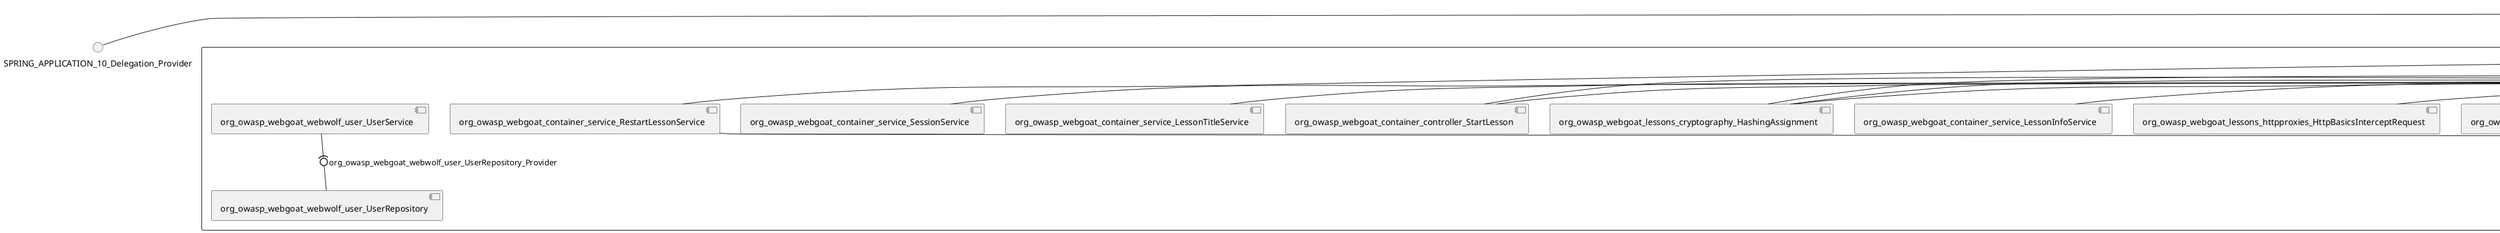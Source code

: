 @startuml
skinparam fixCircleLabelOverlapping true
skinparam componentStyle uml2
() SPRING_APPLICATION_10_Delegation_Provider
() SPRING_APPLICATION_11_Delegation_Provider
() SPRING_APPLICATION_12_Delegation_Provider
() SPRING_APPLICATION_13_Delegation_Provider
() SPRING_APPLICATION_14_Delegation_Provider
() SPRING_APPLICATION_15_Delegation_Provider
() SPRING_APPLICATION_16_Delegation_Provider
() SPRING_APPLICATION_2_Delegation_Provider
() SPRING_APPLICATION_3_Delegation_Provider
() SPRING_APPLICATION_4_Delegation_Provider
() SPRING_APPLICATION_5_Delegation_Provider
() SPRING_APPLICATION_6_Delegation_Provider
() SPRING_APPLICATION_7_Delegation_Provider
() SPRING_APPLICATION_8_Delegation_Provider
() SPRING_APPLICATION_9_Delegation_Provider
() SPRING_APPLICATION_BypassRestrictions_FieldRestrictions_POST_Delegation_Provider
() SPRING_APPLICATION_BypassRestrictions_frontendValidation_POST_Delegation_Provider
() SPRING_APPLICATION_ChromeDevTools_dummy_POST_Delegation_Provider
() SPRING_APPLICATION_ChromeDevTools_network_POST_Delegation_Provider
() SPRING_APPLICATION_CrossSiteScriptingStored_stored_xss_POST_Delegation_Provider
() SPRING_APPLICATION_CrossSiteScriptingStored_stored_xss_follow_up_POST_Delegation_Provider
() SPRING_APPLICATION_CrossSiteScripting_attack1_POST_Delegation_Provider
() SPRING_APPLICATION_CrossSiteScripting_attack3_POST_Delegation_Provider
() SPRING_APPLICATION_CrossSiteScripting_attack4_POST_Delegation_Provider
() SPRING_APPLICATION_CrossSiteScripting_attack5a_GET_Delegation_Provider
() SPRING_APPLICATION_CrossSiteScripting_attack6a_POST_Delegation_Provider
() SPRING_APPLICATION_CrossSiteScripting_dom_follow_up_POST_Delegation_Provider
() SPRING_APPLICATION_CrossSiteScripting_phone_home_xss_POST_Delegation_Provider
() SPRING_APPLICATION_CrossSiteScripting_quiz_GET_POST_Delegation_Provider
() SPRING_APPLICATION_Delegation_Provider
() SPRING_APPLICATION_GET_10_Delegation_Provider
() SPRING_APPLICATION_GET_11_Delegation_Provider
() SPRING_APPLICATION_GET_2_Delegation_Provider
() SPRING_APPLICATION_GET_3_Delegation_Provider
() SPRING_APPLICATION_GET_4_Delegation_Provider
() SPRING_APPLICATION_GET_5_Delegation_Provider
() SPRING_APPLICATION_GET_6_Delegation_Provider
() SPRING_APPLICATION_GET_7_Delegation_Provider
() SPRING_APPLICATION_GET_8_Delegation_Provider
() SPRING_APPLICATION_GET_9_Delegation_Provider
() SPRING_APPLICATION_GET_Delegation_Provider
() SPRING_APPLICATION_HtmlTampering_task_POST_Delegation_Provider
() SPRING_APPLICATION_HttpBasics_attack1_POST_Delegation_Provider
() SPRING_APPLICATION_HttpBasics_attack2_POST_Delegation_Provider
() SPRING_APPLICATION_IDOR_diff_attributes_POST_Delegation_Provider
() SPRING_APPLICATION_IDOR_login_POST_Delegation_Provider
() SPRING_APPLICATION_IDOR_profile_alt_path_POST_Delegation_Provider
() SPRING_APPLICATION_InsecureDeserialization_task_POST_Delegation_Provider
() SPRING_APPLICATION_InsecureLogin_Delegation_Provider
() SPRING_APPLICATION_JWT_decode_POST_Delegation_Provider
() SPRING_APPLICATION_JWT_jku_Delegation_Provider
() SPRING_APPLICATION_JWT_kid_Delegation_Provider
() SPRING_APPLICATION_JWT_quiz_GET_POST_Delegation_Provider
() SPRING_APPLICATION_JWT_refresh_Delegation_Provider
() SPRING_APPLICATION_JWT_secret_POST_Delegation_Provider
() SPRING_APPLICATION_JWT_votings_Delegation_Provider
() SPRING_APPLICATION_LogSpoofing_log_bleeding_POST_Delegation_Provider
() SPRING_APPLICATION_LogSpoofing_log_spoofing_POST_Delegation_Provider
() SPRING_APPLICATION_POST_10_Delegation_Provider
() SPRING_APPLICATION_POST_11_Delegation_Provider
() SPRING_APPLICATION_POST_12_Delegation_Provider
() SPRING_APPLICATION_POST_13_Delegation_Provider
() SPRING_APPLICATION_POST_14_Delegation_Provider
() SPRING_APPLICATION_POST_15_Delegation_Provider
() SPRING_APPLICATION_POST_16_Delegation_Provider
() SPRING_APPLICATION_POST_17_Delegation_Provider
() SPRING_APPLICATION_POST_18_Delegation_Provider
() SPRING_APPLICATION_POST_2_Delegation_Provider
() SPRING_APPLICATION_POST_3_Delegation_Provider
() SPRING_APPLICATION_POST_4_Delegation_Provider
() SPRING_APPLICATION_POST_5_Delegation_Provider
() SPRING_APPLICATION_POST_6_Delegation_Provider
() SPRING_APPLICATION_POST_7_Delegation_Provider
() SPRING_APPLICATION_POST_8_Delegation_Provider
() SPRING_APPLICATION_POST_9_Delegation_Provider
() SPRING_APPLICATION_POST_Delegation_Provider
() SPRING_APPLICATION_PUT_Delegation_Provider
() SPRING_APPLICATION_PasswordReset_ForgotPassword_create_password_reset_link_POST_Delegation_Provider
() SPRING_APPLICATION_PasswordReset_SecurityQuestions_POST_Delegation_Provider
() SPRING_APPLICATION_PasswordReset_reset_Delegation_Provider
() SPRING_APPLICATION_PasswordReset_simple_mail_reset_POST_Delegation_Provider
() SPRING_APPLICATION_PathTraversal_profile_picture_GET_Delegation_Provider
() SPRING_APPLICATION_PathTraversal_profile_picture_fix_GET_Delegation_Provider
() SPRING_APPLICATION_PathTraversal_profile_upload_POST_Delegation_Provider
() SPRING_APPLICATION_PathTraversal_profile_upload_fix_POST_Delegation_Provider
() SPRING_APPLICATION_PathTraversal_profile_upload_remove_user_input_POST_Delegation_Provider
() SPRING_APPLICATION_PathTraversal_random_POST_Delegation_Provider
() SPRING_APPLICATION_PathTraversal_random_picture_GET_Delegation_Provider
() SPRING_APPLICATION_PathTraversal_zip_slip_Delegation_Provider
() SPRING_APPLICATION_SSRF_task1_POST_Delegation_Provider
() SPRING_APPLICATION_SSRF_task2_POST_Delegation_Provider
() SPRING_APPLICATION_SecurePasswords_assignment_POST_Delegation_Provider
() SPRING_APPLICATION_SqlInjectionAdvanced_attack6a_POST_Delegation_Provider
() SPRING_APPLICATION_SqlInjectionAdvanced_attack6b_POST_Delegation_Provider
() SPRING_APPLICATION_SqlInjectionAdvanced_challenge_Login_POST_Delegation_Provider
() SPRING_APPLICATION_SqlInjectionAdvanced_challenge_PUT_Delegation_Provider
() SPRING_APPLICATION_SqlInjectionAdvanced_quiz_GET_POST_Delegation_Provider
() SPRING_APPLICATION_SqlInjectionMitigations_attack10a_POST_Delegation_Provider
() SPRING_APPLICATION_SqlInjectionMitigations_attack10b_POST_Delegation_Provider
() SPRING_APPLICATION_SqlInjectionMitigations_attack12a_POST_Delegation_Provider
() SPRING_APPLICATION_SqlInjectionMitigations_servers_GET_Delegation_Provider
() SPRING_APPLICATION_SqlInjection_assignment5a_POST_Delegation_Provider
() SPRING_APPLICATION_SqlInjection_assignment5b_POST_Delegation_Provider
() SPRING_APPLICATION_SqlInjection_attack10_POST_Delegation_Provider
() SPRING_APPLICATION_SqlInjection_attack2_POST_Delegation_Provider
() SPRING_APPLICATION_SqlInjection_attack3_POST_Delegation_Provider
() SPRING_APPLICATION_SqlInjection_attack4_POST_Delegation_Provider
() SPRING_APPLICATION_SqlInjection_attack5_POST_Delegation_Provider
() SPRING_APPLICATION_SqlInjection_attack8_POST_Delegation_Provider
() SPRING_APPLICATION_SqlInjection_attack9_POST_Delegation_Provider
() SPRING_APPLICATION_SqlOnlyInputValidationOnKeywords_attack_POST_Delegation_Provider
() SPRING_APPLICATION_SqlOnlyInputValidation_attack_POST_Delegation_Provider
() SPRING_APPLICATION_VulnerableComponents_attack1_POST_Delegation_Provider
() SPRING_APPLICATION_WebWolf_GET_Delegation_Provider
() SPRING_APPLICATION_WebWolf_landing_Delegation_Provider
() SPRING_APPLICATION_WebWolf_mail_Delegation_Provider
() SPRING_APPLICATION_challenge_1_POST_Delegation_Provider
() SPRING_APPLICATION_challenge_5_POST_Delegation_Provider
() SPRING_APPLICATION_challenge_7_Delegation_Provider
() SPRING_APPLICATION_challenge_8_Delegation_Provider
() SPRING_APPLICATION_challenge_logo_Delegation_Provider
() SPRING_APPLICATION_cia_quiz_GET_POST_Delegation_Provider
() SPRING_APPLICATION_clientSideFiltering_attack1_POST_Delegation_Provider
() SPRING_APPLICATION_clientSideFiltering_challenge_store_coupons_GET_Delegation_Provider
() SPRING_APPLICATION_clientSideFiltering_getItForFree_POST_Delegation_Provider
() SPRING_APPLICATION_clientSideFiltering_salaries_GET_Delegation_Provider
() SPRING_APPLICATION_crypto_encoding_basic_auth_POST_Delegation_Provider
() SPRING_APPLICATION_crypto_encoding_xor_POST_Delegation_Provider
() SPRING_APPLICATION_crypto_hashing_POST_Delegation_Provider
() SPRING_APPLICATION_crypto_secure_defaults_POST_Delegation_Provider
() SPRING_APPLICATION_crypto_signing_verify_POST_Delegation_Provider
() SPRING_APPLICATION_csrf_feedback_message_POST_Delegation_Provider
() SPRING_APPLICATION_csrf_review_POST_Delegation_Provider
() SPRING_APPLICATION_files_GET_Delegation_Provider
() SPRING_APPLICATION_fileupload_POST_Delegation_Provider
() SPRING_APPLICATION_jwt_Delegation_Provider
() SPRING_APPLICATION_landing_Delegation_Provider
() SPRING_APPLICATION_lesson_template_Delegation_Provider
() SPRING_APPLICATION_login_oauth_mvc_GET_Delegation_Provider
() SPRING_APPLICATION_mail_DELETE_GET_POST_Delegation_Provider
() SPRING_APPLICATION_register_mvc_POST_Delegation_Provider
() SPRING_APPLICATION_registration_GET_Delegation_Provider
() SPRING_APPLICATION_requests_GET_Delegation_Provider
() SPRING_APPLICATION_scoreboard_data_GET_Delegation_Provider
() SPRING_APPLICATION_server_directory_GET_Delegation_Provider
() SPRING_APPLICATION_service_debug_labels_mvc_Delegation_Provider
() SPRING_APPLICATION_service_lessonoverview_mvc_Delegation_Provider
() SPRING_APPLICATION_xxe_comments_GET_Delegation_Provider
rectangle System {
[org_owasp_webgoat_container_HammerHead] [[webgoat-webgoat.repository#_E4ZdDCkrEe-mw4CIOAF_0Q]]
[org_owasp_webgoat_container_WebWolfRedirect] [[webgoat-webgoat.repository#_E4ZdDCkrEe-mw4CIOAF_0Q]]
[org_owasp_webgoat_container_controller_StartLesson] [[webgoat-webgoat.repository#_E4ZdDCkrEe-mw4CIOAF_0Q]]
[org_owasp_webgoat_container_controller_Welcome] [[webgoat-webgoat.repository#_E4ZdDCkrEe-mw4CIOAF_0Q]]
[org_owasp_webgoat_container_i18n_PluginMessages_Provider] [[webgoat-webgoat.repository#_E4ZdDCkrEe-mw4CIOAF_0Q]]
[org_owasp_webgoat_container_service_EnvironmentService] [[webgoat-webgoat.repository#_E4ZdDCkrEe-mw4CIOAF_0Q]]
[org_owasp_webgoat_container_service_HintService] [[webgoat-webgoat.repository#_E4ZdDCkrEe-mw4CIOAF_0Q]]
[org_owasp_webgoat_container_service_LabelDebugService] [[webgoat-webgoat.repository#_E4ZdDCkrEe-mw4CIOAF_0Q]]
[org_owasp_webgoat_container_service_LabelService] [[webgoat-webgoat.repository#_E4ZdDCkrEe-mw4CIOAF_0Q]]
[org_owasp_webgoat_container_service_LessonInfoService] [[webgoat-webgoat.repository#_E4ZdDCkrEe-mw4CIOAF_0Q]]
[org_owasp_webgoat_container_service_LessonMenuService] [[webgoat-webgoat.repository#_E4ZdDCkrEe-mw4CIOAF_0Q]]
[org_owasp_webgoat_container_service_LessonProgressService] [[webgoat-webgoat.repository#_E4ZdDCkrEe-mw4CIOAF_0Q]]
[org_owasp_webgoat_container_service_LessonTitleService] [[webgoat-webgoat.repository#_E4ZdDCkrEe-mw4CIOAF_0Q]]
[org_owasp_webgoat_container_service_ReportCardService] [[webgoat-webgoat.repository#_E4ZdDCkrEe-mw4CIOAF_0Q]]
[org_owasp_webgoat_container_service_RestartLessonService] [[webgoat-webgoat.repository#_E4ZdDCkrEe-mw4CIOAF_0Q]]
[org_owasp_webgoat_container_service_SessionService] [[webgoat-webgoat.repository#_E4ZdDCkrEe-mw4CIOAF_0Q]]
[org_owasp_webgoat_container_session_UserSessionData_Provider] [[webgoat-webgoat.repository#_E4ZdDCkrEe-mw4CIOAF_0Q]]
[org_owasp_webgoat_container_session_WebSession_Provider] [[webgoat-webgoat.repository#_E4ZdDCkrEe-mw4CIOAF_0Q]]
[org_owasp_webgoat_container_users_RegistrationController] [[webgoat-webgoat.repository#_E4ZdDCkrEe-mw4CIOAF_0Q]]
[org_owasp_webgoat_container_users_Scoreboard] [[webgoat-webgoat.repository#_E4ZdDCkrEe-mw4CIOAF_0Q]]
[org_owasp_webgoat_container_users_UserRepository] [[webgoat-webgoat.repository#_E4ZdDCkrEe-mw4CIOAF_0Q]]
[org_owasp_webgoat_container_users_UserService] [[webgoat-webgoat.repository#_E4ZdDCkrEe-mw4CIOAF_0Q]]
[org_owasp_webgoat_container_users_UserTrackerRepository] [[webgoat-webgoat.repository#_E4ZdDCkrEe-mw4CIOAF_0Q]]
[org_owasp_webgoat_lessons_authbypass_VerifyAccount] [[webgoat-webgoat.repository#_E4ZdDCkrEe-mw4CIOAF_0Q]]
[org_owasp_webgoat_lessons_bypassrestrictions_BypassRestrictionsFieldRestrictions] [[webgoat-webgoat.repository#_E4ZdDCkrEe-mw4CIOAF_0Q]]
[org_owasp_webgoat_lessons_bypassrestrictions_BypassRestrictionsFrontendValidation] [[webgoat-webgoat.repository#_E4ZdDCkrEe-mw4CIOAF_0Q]]
[org_owasp_webgoat_lessons_challenges_FlagController] [[webgoat-webgoat.repository#_E4ZdDCkrEe-mw4CIOAF_0Q]]
[org_owasp_webgoat_lessons_challenges_challenge1_Assignment1] [[webgoat-webgoat.repository#_E4ZdDCkrEe-mw4CIOAF_0Q]]
[org_owasp_webgoat_lessons_challenges_challenge1_ImageServlet] [[webgoat-webgoat.repository#_E4ZdDCkrEe-mw4CIOAF_0Q]]
[org_owasp_webgoat_lessons_challenges_challenge5_Assignment5] [[webgoat-webgoat.repository#_E4ZdDCkrEe-mw4CIOAF_0Q]]
[org_owasp_webgoat_lessons_challenges_challenge7_Assignment7] [[webgoat-webgoat.repository#_E4ZdDCkrEe-mw4CIOAF_0Q]]
[org_owasp_webgoat_lessons_challenges_challenge8_Assignment8] [[webgoat-webgoat.repository#_E4ZdDCkrEe-mw4CIOAF_0Q]]
[org_owasp_webgoat_lessons_chromedevtools_NetworkDummy] [[webgoat-webgoat.repository#_E4ZdDCkrEe-mw4CIOAF_0Q]]
[org_owasp_webgoat_lessons_chromedevtools_NetworkLesson] [[webgoat-webgoat.repository#_E4ZdDCkrEe-mw4CIOAF_0Q]]
[org_owasp_webgoat_lessons_cia_CIAQuiz] [[webgoat-webgoat.repository#_E4ZdDCkrEe-mw4CIOAF_0Q]]
[org_owasp_webgoat_lessons_clientsidefiltering_ClientSideFilteringAssignment] [[webgoat-webgoat.repository#_E4ZdDCkrEe-mw4CIOAF_0Q]]
[org_owasp_webgoat_lessons_clientsidefiltering_ClientSideFilteringFreeAssignment] [[webgoat-webgoat.repository#_E4ZdDCkrEe-mw4CIOAF_0Q]]
[org_owasp_webgoat_lessons_clientsidefiltering_Salaries] [[webgoat-webgoat.repository#_E4ZdDCkrEe-mw4CIOAF_0Q]]
[org_owasp_webgoat_lessons_clientsidefiltering_ShopEndpoint] [[webgoat-webgoat.repository#_E4ZdDCkrEe-mw4CIOAF_0Q]]
[org_owasp_webgoat_lessons_cryptography_EncodingAssignment] [[webgoat-webgoat.repository#_E4ZdDCkrEe-mw4CIOAF_0Q]]
[org_owasp_webgoat_lessons_cryptography_HashingAssignment] [[webgoat-webgoat.repository#_E4ZdDCkrEe-mw4CIOAF_0Q]]
[org_owasp_webgoat_lessons_cryptography_SecureDefaultsAssignment] [[webgoat-webgoat.repository#_E4ZdDCkrEe-mw4CIOAF_0Q]]
[org_owasp_webgoat_lessons_cryptography_SigningAssignment] [[webgoat-webgoat.repository#_E4ZdDCkrEe-mw4CIOAF_0Q]]
[org_owasp_webgoat_lessons_cryptography_XOREncodingAssignment] [[webgoat-webgoat.repository#_E4ZdDCkrEe-mw4CIOAF_0Q]]
[org_owasp_webgoat_lessons_csrf_CSRFConfirmFlag1] [[webgoat-webgoat.repository#_E4ZdDCkrEe-mw4CIOAF_0Q]]
[org_owasp_webgoat_lessons_csrf_CSRFFeedback] [[webgoat-webgoat.repository#_E4ZdDCkrEe-mw4CIOAF_0Q]]
[org_owasp_webgoat_lessons_csrf_CSRFGetFlag] [[webgoat-webgoat.repository#_E4ZdDCkrEe-mw4CIOAF_0Q]]
[org_owasp_webgoat_lessons_csrf_CSRFLogin] [[webgoat-webgoat.repository#_E4ZdDCkrEe-mw4CIOAF_0Q]]
[org_owasp_webgoat_lessons_csrf_ForgedReviews] [[webgoat-webgoat.repository#_E4ZdDCkrEe-mw4CIOAF_0Q]]
[org_owasp_webgoat_lessons_csrf_ObjectMapper_Provider] [[webgoat-webgoat.repository#_E4ZdDCkrEe-mw4CIOAF_0Q]]
[org_owasp_webgoat_lessons_deserialization_InsecureDeserializationTask] [[webgoat-webgoat.repository#_E4ZdDCkrEe-mw4CIOAF_0Q]]
[org_owasp_webgoat_lessons_hijacksession_HijackSessionAssignment] [[webgoat-webgoat.repository#_E4ZdDCkrEe-mw4CIOAF_0Q]]
[org_owasp_webgoat_lessons_hijacksession_cas_HijackSessionAuthenticationProvider] [[webgoat-webgoat.repository#_E4ZdDCkrEe-mw4CIOAF_0Q]]
[org_owasp_webgoat_lessons_htmltampering_HtmlTamperingTask] [[webgoat-webgoat.repository#_E4ZdDCkrEe-mw4CIOAF_0Q]]
[org_owasp_webgoat_lessons_httpbasics_HttpBasicsLesson] [[webgoat-webgoat.repository#_E4ZdDCkrEe-mw4CIOAF_0Q]]
[org_owasp_webgoat_lessons_httpbasics_HttpBasicsQuiz] [[webgoat-webgoat.repository#_E4ZdDCkrEe-mw4CIOAF_0Q]]
[org_owasp_webgoat_lessons_httpproxies_HttpBasicsInterceptRequest] [[webgoat-webgoat.repository#_E4ZdDCkrEe-mw4CIOAF_0Q]]
[org_owasp_webgoat_lessons_idor_IDORDiffAttributes] [[webgoat-webgoat.repository#_E4ZdDCkrEe-mw4CIOAF_0Q]]
[org_owasp_webgoat_lessons_idor_IDOREditOtherProfile] [[webgoat-webgoat.repository#_E4ZdDCkrEe-mw4CIOAF_0Q]]
[org_owasp_webgoat_lessons_idor_IDORLogin] [[webgoat-webgoat.repository#_E4ZdDCkrEe-mw4CIOAF_0Q]]
[org_owasp_webgoat_lessons_idor_IDORViewOtherProfile] [[webgoat-webgoat.repository#_E4ZdDCkrEe-mw4CIOAF_0Q]]
[org_owasp_webgoat_lessons_idor_IDORViewOwnProfile] [[webgoat-webgoat.repository#_E4ZdDCkrEe-mw4CIOAF_0Q]]
[org_owasp_webgoat_lessons_idor_IDORViewOwnProfileAltUrl] [[webgoat-webgoat.repository#_E4ZdDCkrEe-mw4CIOAF_0Q]]
[org_owasp_webgoat_lessons_insecurelogin_InsecureLoginTask] [[webgoat-webgoat.repository#_E4ZdDCkrEe-mw4CIOAF_0Q]]
[org_owasp_webgoat_lessons_jwt_JWTDecodeEndpoint] [[webgoat-webgoat.repository#_E4ZdDCkrEe-mw4CIOAF_0Q]]
[org_owasp_webgoat_lessons_jwt_JWTQuiz] [[webgoat-webgoat.repository#_E4ZdDCkrEe-mw4CIOAF_0Q]]
[org_owasp_webgoat_lessons_jwt_JWTRefreshEndpoint] [[webgoat-webgoat.repository#_E4ZdDCkrEe-mw4CIOAF_0Q]]
[org_owasp_webgoat_lessons_jwt_JWTSecretKeyEndpoint] [[webgoat-webgoat.repository#_E4ZdDCkrEe-mw4CIOAF_0Q]]
[org_owasp_webgoat_lessons_jwt_JWTVotesEndpoint] [[webgoat-webgoat.repository#_E4ZdDCkrEe-mw4CIOAF_0Q]]
[org_owasp_webgoat_lessons_jwt_claimmisuse_JWTHeaderJKUEndpoint] [[webgoat-webgoat.repository#_E4ZdDCkrEe-mw4CIOAF_0Q]]
[org_owasp_webgoat_lessons_jwt_claimmisuse_JWTHeaderKIDEndpoint] [[webgoat-webgoat.repository#_E4ZdDCkrEe-mw4CIOAF_0Q]]
[org_owasp_webgoat_lessons_lessontemplate_SampleAttack] [[webgoat-webgoat.repository#_E4ZdDCkrEe-mw4CIOAF_0Q]]
[org_owasp_webgoat_lessons_logging_LogBleedingTask] [[webgoat-webgoat.repository#_E4ZdDCkrEe-mw4CIOAF_0Q]]
[org_owasp_webgoat_lessons_logging_LogSpoofingTask] [[webgoat-webgoat.repository#_E4ZdDCkrEe-mw4CIOAF_0Q]]
[org_owasp_webgoat_lessons_missingac_MissingFunctionACHiddenMenus] [[webgoat-webgoat.repository#_E4ZdDCkrEe-mw4CIOAF_0Q]]
[org_owasp_webgoat_lessons_missingac_MissingFunctionACUsers] [[webgoat-webgoat.repository#_E4ZdDCkrEe-mw4CIOAF_0Q]]
[org_owasp_webgoat_lessons_missingac_MissingFunctionACYourHash] [[webgoat-webgoat.repository#_E4ZdDCkrEe-mw4CIOAF_0Q]]
[org_owasp_webgoat_lessons_missingac_MissingFunctionACYourHashAdmin] [[webgoat-webgoat.repository#_E4ZdDCkrEe-mw4CIOAF_0Q]]
[org_owasp_webgoat_lessons_passwordreset_QuestionsAssignment] [[webgoat-webgoat.repository#_E4ZdDCkrEe-mw4CIOAF_0Q]]
[org_owasp_webgoat_lessons_passwordreset_ResetLinkAssignment] [[webgoat-webgoat.repository#_E4ZdDCkrEe-mw4CIOAF_0Q]]
[org_owasp_webgoat_lessons_passwordreset_ResetLinkAssignmentForgotPassword] [[webgoat-webgoat.repository#_E4ZdDCkrEe-mw4CIOAF_0Q]]
[org_owasp_webgoat_lessons_passwordreset_SecurityQuestionAssignment] [[webgoat-webgoat.repository#_E4ZdDCkrEe-mw4CIOAF_0Q]]
[org_owasp_webgoat_lessons_passwordreset_SimpleMailAssignment] [[webgoat-webgoat.repository#_E4ZdDCkrEe-mw4CIOAF_0Q]]
[org_owasp_webgoat_lessons_passwordreset_TriedQuestions] [[webgoat-webgoat.repository#_E4ZdDCkrEe-mw4CIOAF_0Q]]
[org_owasp_webgoat_lessons_pathtraversal_ProfileUpload] [[webgoat-webgoat.repository#_E4ZdDCkrEe-mw4CIOAF_0Q]]
[org_owasp_webgoat_lessons_pathtraversal_ProfileUploadFix] [[webgoat-webgoat.repository#_E4ZdDCkrEe-mw4CIOAF_0Q]]
[org_owasp_webgoat_lessons_pathtraversal_ProfileUploadRemoveUserInput] [[webgoat-webgoat.repository#_E4ZdDCkrEe-mw4CIOAF_0Q]]
[org_owasp_webgoat_lessons_pathtraversal_ProfileUploadRetrieval] [[webgoat-webgoat.repository#_E4ZdDCkrEe-mw4CIOAF_0Q]]
[org_owasp_webgoat_lessons_pathtraversal_ProfileZipSlip] [[webgoat-webgoat.repository#_E4ZdDCkrEe-mw4CIOAF_0Q]]
[org_owasp_webgoat_lessons_securepasswords_SecurePasswordsAssignment] [[webgoat-webgoat.repository#_E4ZdDCkrEe-mw4CIOAF_0Q]]
[org_owasp_webgoat_lessons_spoofcookie_SpoofCookieAssignment] [[webgoat-webgoat.repository#_E4ZdDCkrEe-mw4CIOAF_0Q]]
[org_owasp_webgoat_lessons_sqlinjection_advanced_SqlInjectionChallenge] [[webgoat-webgoat.repository#_E4ZdDCkrEe-mw4CIOAF_0Q]]
[org_owasp_webgoat_lessons_sqlinjection_advanced_SqlInjectionChallengeLogin] [[webgoat-webgoat.repository#_E4ZdDCkrEe-mw4CIOAF_0Q]]
[org_owasp_webgoat_lessons_sqlinjection_advanced_SqlInjectionLesson6a] [[webgoat-webgoat.repository#_E4ZdDCkrEe-mw4CIOAF_0Q]]
[org_owasp_webgoat_lessons_sqlinjection_advanced_SqlInjectionLesson6b] [[webgoat-webgoat.repository#_E4ZdDCkrEe-mw4CIOAF_0Q]]
[org_owasp_webgoat_lessons_sqlinjection_advanced_SqlInjectionQuiz] [[webgoat-webgoat.repository#_E4ZdDCkrEe-mw4CIOAF_0Q]]
[org_owasp_webgoat_lessons_sqlinjection_introduction_SqlInjectionLesson10] [[webgoat-webgoat.repository#_E4ZdDCkrEe-mw4CIOAF_0Q]]
[org_owasp_webgoat_lessons_sqlinjection_introduction_SqlInjectionLesson2] [[webgoat-webgoat.repository#_E4ZdDCkrEe-mw4CIOAF_0Q]]
[org_owasp_webgoat_lessons_sqlinjection_introduction_SqlInjectionLesson3] [[webgoat-webgoat.repository#_E4ZdDCkrEe-mw4CIOAF_0Q]]
[org_owasp_webgoat_lessons_sqlinjection_introduction_SqlInjectionLesson4] [[webgoat-webgoat.repository#_E4ZdDCkrEe-mw4CIOAF_0Q]]
[org_owasp_webgoat_lessons_sqlinjection_introduction_SqlInjectionLesson5] [[webgoat-webgoat.repository#_E4ZdDCkrEe-mw4CIOAF_0Q]]
[org_owasp_webgoat_lessons_sqlinjection_introduction_SqlInjectionLesson5a] [[webgoat-webgoat.repository#_E4ZdDCkrEe-mw4CIOAF_0Q]]
[org_owasp_webgoat_lessons_sqlinjection_introduction_SqlInjectionLesson5b] [[webgoat-webgoat.repository#_E4ZdDCkrEe-mw4CIOAF_0Q]]
[org_owasp_webgoat_lessons_sqlinjection_introduction_SqlInjectionLesson8] [[webgoat-webgoat.repository#_E4ZdDCkrEe-mw4CIOAF_0Q]]
[org_owasp_webgoat_lessons_sqlinjection_introduction_SqlInjectionLesson9] [[webgoat-webgoat.repository#_E4ZdDCkrEe-mw4CIOAF_0Q]]
[org_owasp_webgoat_lessons_sqlinjection_mitigation_Servers] [[webgoat-webgoat.repository#_E4ZdDCkrEe-mw4CIOAF_0Q]]
[org_owasp_webgoat_lessons_sqlinjection_mitigation_SqlInjectionLesson10a] [[webgoat-webgoat.repository#_E4ZdDCkrEe-mw4CIOAF_0Q]]
[org_owasp_webgoat_lessons_sqlinjection_mitigation_SqlInjectionLesson10b] [[webgoat-webgoat.repository#_E4ZdDCkrEe-mw4CIOAF_0Q]]
[org_owasp_webgoat_lessons_sqlinjection_mitigation_SqlInjectionLesson13] [[webgoat-webgoat.repository#_E4ZdDCkrEe-mw4CIOAF_0Q]]
[org_owasp_webgoat_lessons_sqlinjection_mitigation_SqlOnlyInputValidation] [[webgoat-webgoat.repository#_E4ZdDCkrEe-mw4CIOAF_0Q]]
[org_owasp_webgoat_lessons_sqlinjection_mitigation_SqlOnlyInputValidationOnKeywords] [[webgoat-webgoat.repository#_E4ZdDCkrEe-mw4CIOAF_0Q]]
[org_owasp_webgoat_lessons_ssrf_SSRFTask1] [[webgoat-webgoat.repository#_E4ZdDCkrEe-mw4CIOAF_0Q]]
[org_owasp_webgoat_lessons_ssrf_SSRFTask2] [[webgoat-webgoat.repository#_E4ZdDCkrEe-mw4CIOAF_0Q]]
[org_owasp_webgoat_lessons_vulnerablecomponents_VulnerableComponentsLesson] [[webgoat-webgoat.repository#_E4ZdDCkrEe-mw4CIOAF_0Q]]
[org_owasp_webgoat_lessons_webwolfintroduction_LandingAssignment] [[webgoat-webgoat.repository#_E4ZdDCkrEe-mw4CIOAF_0Q]]
[org_owasp_webgoat_lessons_webwolfintroduction_MailAssignment] [[webgoat-webgoat.repository#_E4ZdDCkrEe-mw4CIOAF_0Q]]
[org_owasp_webgoat_lessons_xss_CrossSiteScriptingLesson1] [[webgoat-webgoat.repository#_E4ZdDCkrEe-mw4CIOAF_0Q]]
[org_owasp_webgoat_lessons_xss_CrossSiteScriptingLesson3] [[webgoat-webgoat.repository#_E4ZdDCkrEe-mw4CIOAF_0Q]]
[org_owasp_webgoat_lessons_xss_CrossSiteScriptingLesson4] [[webgoat-webgoat.repository#_E4ZdDCkrEe-mw4CIOAF_0Q]]
[org_owasp_webgoat_lessons_xss_CrossSiteScriptingLesson5a] [[webgoat-webgoat.repository#_E4ZdDCkrEe-mw4CIOAF_0Q]]
[org_owasp_webgoat_lessons_xss_CrossSiteScriptingLesson6a] [[webgoat-webgoat.repository#_E4ZdDCkrEe-mw4CIOAF_0Q]]
[org_owasp_webgoat_lessons_xss_CrossSiteScriptingQuiz] [[webgoat-webgoat.repository#_E4ZdDCkrEe-mw4CIOAF_0Q]]
[org_owasp_webgoat_lessons_xss_DOMCrossSiteScripting] [[webgoat-webgoat.repository#_E4ZdDCkrEe-mw4CIOAF_0Q]]
[org_owasp_webgoat_lessons_xss_DOMCrossSiteScriptingVerifier] [[webgoat-webgoat.repository#_E4ZdDCkrEe-mw4CIOAF_0Q]]
[org_owasp_webgoat_lessons_xss_stored_StoredCrossSiteScriptingVerifier] [[webgoat-webgoat.repository#_E4ZdDCkrEe-mw4CIOAF_0Q]]
[org_owasp_webgoat_lessons_xss_stored_StoredXssComments] [[webgoat-webgoat.repository#_E4ZdDCkrEe-mw4CIOAF_0Q]]
[org_owasp_webgoat_lessons_xxe_BlindSendFileAssignment] [[webgoat-webgoat.repository#_E4ZdDCkrEe-mw4CIOAF_0Q]]
[org_owasp_webgoat_lessons_xxe_CommentsCache] [[webgoat-webgoat.repository#_E4ZdDCkrEe-mw4CIOAF_0Q]]
[org_owasp_webgoat_lessons_xxe_CommentsEndpoint] [[webgoat-webgoat.repository#_E4ZdDCkrEe-mw4CIOAF_0Q]]
[org_owasp_webgoat_lessons_xxe_ContentTypeAssignment] [[webgoat-webgoat.repository#_E4ZdDCkrEe-mw4CIOAF_0Q]]
[org_owasp_webgoat_lessons_xxe_SimpleXXE] [[webgoat-webgoat.repository#_E4ZdDCkrEe-mw4CIOAF_0Q]]
[org_owasp_webgoat_webwolf_FileServer] [[webgoat-webgoat.repository#_E4ZdDCkrEe-mw4CIOAF_0Q]]
[org_owasp_webgoat_webwolf_jwt_JWTController] [[webgoat-webgoat.repository#_E4ZdDCkrEe-mw4CIOAF_0Q]]
[org_owasp_webgoat_webwolf_mailbox_MailboxController] [[webgoat-webgoat.repository#_E4ZdDCkrEe-mw4CIOAF_0Q]]
[org_owasp_webgoat_webwolf_mailbox_MailboxRepository] [[webgoat-webgoat.repository#_E4ZdDCkrEe-mw4CIOAF_0Q]]
[org_owasp_webgoat_webwolf_requests_LandingPage] [[webgoat-webgoat.repository#_E4ZdDCkrEe-mw4CIOAF_0Q]]
[org_owasp_webgoat_webwolf_requests_Requests] [[webgoat-webgoat.repository#_E4ZdDCkrEe-mw4CIOAF_0Q]]
[org_owasp_webgoat_webwolf_user_UserRepository] [[webgoat-webgoat.repository#_E4ZdDCkrEe-mw4CIOAF_0Q]]
[org_owasp_webgoat_webwolf_user_UserService] [[webgoat-webgoat.repository#_E4ZdDCkrEe-mw4CIOAF_0Q]]
port SPRING_APPLICATION_10_Provider
SPRING_APPLICATION_10_Delegation_Provider - SPRING_APPLICATION_10_Provider
SPRING_APPLICATION_10_Provider - [org_owasp_webgoat_container_service_LabelDebugService]
port SPRING_APPLICATION_11_Provider
SPRING_APPLICATION_11_Delegation_Provider - SPRING_APPLICATION_11_Provider
SPRING_APPLICATION_11_Provider - [org_owasp_webgoat_lessons_xxe_SimpleXXE]
port SPRING_APPLICATION_12_Provider
SPRING_APPLICATION_12_Delegation_Provider - SPRING_APPLICATION_12_Provider
SPRING_APPLICATION_12_Provider - [org_owasp_webgoat_container_service_RestartLessonService]
port SPRING_APPLICATION_13_Provider
SPRING_APPLICATION_13_Delegation_Provider - SPRING_APPLICATION_13_Provider
SPRING_APPLICATION_13_Provider - [org_owasp_webgoat_lessons_cryptography_HashingAssignment]
port SPRING_APPLICATION_14_Provider
SPRING_APPLICATION_14_Delegation_Provider - SPRING_APPLICATION_14_Provider
SPRING_APPLICATION_14_Provider - [org_owasp_webgoat_container_service_SessionService]
port SPRING_APPLICATION_15_Provider
SPRING_APPLICATION_15_Delegation_Provider - SPRING_APPLICATION_15_Provider
SPRING_APPLICATION_15_Provider - [org_owasp_webgoat_container_service_LessonTitleService]
port SPRING_APPLICATION_16_Provider
SPRING_APPLICATION_16_Delegation_Provider - SPRING_APPLICATION_16_Provider
SPRING_APPLICATION_16_Provider - [org_owasp_webgoat_container_controller_StartLesson]
port SPRING_APPLICATION_2_Provider
SPRING_APPLICATION_2_Delegation_Provider - SPRING_APPLICATION_2_Provider
SPRING_APPLICATION_2_Provider - [org_owasp_webgoat_lessons_cryptography_HashingAssignment]
port SPRING_APPLICATION_3_Provider
SPRING_APPLICATION_3_Delegation_Provider - SPRING_APPLICATION_3_Provider
SPRING_APPLICATION_3_Provider - [org_owasp_webgoat_container_controller_StartLesson]
port SPRING_APPLICATION_4_Provider
SPRING_APPLICATION_4_Delegation_Provider - SPRING_APPLICATION_4_Provider
SPRING_APPLICATION_4_Provider - [org_owasp_webgoat_container_service_LessonInfoService]
port SPRING_APPLICATION_5_Provider
SPRING_APPLICATION_5_Delegation_Provider - SPRING_APPLICATION_5_Provider
SPRING_APPLICATION_5_Provider - [org_owasp_webgoat_lessons_jwt_JWTSecretKeyEndpoint]
port SPRING_APPLICATION_6_Provider
SPRING_APPLICATION_6_Delegation_Provider - SPRING_APPLICATION_6_Provider
SPRING_APPLICATION_6_Provider - [org_owasp_webgoat_lessons_httpproxies_HttpBasicsInterceptRequest]
port SPRING_APPLICATION_7_Provider
SPRING_APPLICATION_7_Delegation_Provider - SPRING_APPLICATION_7_Provider
SPRING_APPLICATION_7_Provider - [org_owasp_webgoat_container_service_LessonMenuService]
port SPRING_APPLICATION_8_Provider
SPRING_APPLICATION_8_Delegation_Provider - SPRING_APPLICATION_8_Provider
SPRING_APPLICATION_8_Provider - [org_owasp_webgoat_lessons_cryptography_SigningAssignment]
port SPRING_APPLICATION_9_Provider
SPRING_APPLICATION_9_Delegation_Provider - SPRING_APPLICATION_9_Provider
SPRING_APPLICATION_9_Provider - [org_owasp_webgoat_webwolf_FileServer]
port SPRING_APPLICATION_BypassRestrictions_FieldRestrictions_POST_Provider
SPRING_APPLICATION_BypassRestrictions_FieldRestrictions_POST_Delegation_Provider - SPRING_APPLICATION_BypassRestrictions_FieldRestrictions_POST_Provider
SPRING_APPLICATION_BypassRestrictions_FieldRestrictions_POST_Provider - [org_owasp_webgoat_lessons_bypassrestrictions_BypassRestrictionsFieldRestrictions]
port SPRING_APPLICATION_BypassRestrictions_frontendValidation_POST_Provider
SPRING_APPLICATION_BypassRestrictions_frontendValidation_POST_Delegation_Provider - SPRING_APPLICATION_BypassRestrictions_frontendValidation_POST_Provider
SPRING_APPLICATION_BypassRestrictions_frontendValidation_POST_Provider - [org_owasp_webgoat_lessons_bypassrestrictions_BypassRestrictionsFrontendValidation]
port SPRING_APPLICATION_ChromeDevTools_dummy_POST_Provider
SPRING_APPLICATION_ChromeDevTools_dummy_POST_Delegation_Provider - SPRING_APPLICATION_ChromeDevTools_dummy_POST_Provider
SPRING_APPLICATION_ChromeDevTools_dummy_POST_Provider - [org_owasp_webgoat_lessons_chromedevtools_NetworkDummy]
port SPRING_APPLICATION_ChromeDevTools_network_POST_Provider
SPRING_APPLICATION_ChromeDevTools_network_POST_Delegation_Provider - SPRING_APPLICATION_ChromeDevTools_network_POST_Provider
SPRING_APPLICATION_ChromeDevTools_network_POST_Provider - [org_owasp_webgoat_lessons_chromedevtools_NetworkLesson]
port SPRING_APPLICATION_CrossSiteScriptingStored_stored_xss_POST_Provider
SPRING_APPLICATION_CrossSiteScriptingStored_stored_xss_POST_Delegation_Provider - SPRING_APPLICATION_CrossSiteScriptingStored_stored_xss_POST_Provider
SPRING_APPLICATION_CrossSiteScriptingStored_stored_xss_POST_Provider - [org_owasp_webgoat_lessons_xss_stored_StoredXssComments]
port SPRING_APPLICATION_CrossSiteScriptingStored_stored_xss_follow_up_POST_Provider
SPRING_APPLICATION_CrossSiteScriptingStored_stored_xss_follow_up_POST_Delegation_Provider - SPRING_APPLICATION_CrossSiteScriptingStored_stored_xss_follow_up_POST_Provider
SPRING_APPLICATION_CrossSiteScriptingStored_stored_xss_follow_up_POST_Provider - [org_owasp_webgoat_lessons_xss_stored_StoredCrossSiteScriptingVerifier]
port SPRING_APPLICATION_CrossSiteScripting_attack1_POST_Provider
SPRING_APPLICATION_CrossSiteScripting_attack1_POST_Delegation_Provider - SPRING_APPLICATION_CrossSiteScripting_attack1_POST_Provider
SPRING_APPLICATION_CrossSiteScripting_attack1_POST_Provider - [org_owasp_webgoat_lessons_xss_CrossSiteScriptingLesson1]
port SPRING_APPLICATION_CrossSiteScripting_attack3_POST_Provider
SPRING_APPLICATION_CrossSiteScripting_attack3_POST_Delegation_Provider - SPRING_APPLICATION_CrossSiteScripting_attack3_POST_Provider
SPRING_APPLICATION_CrossSiteScripting_attack3_POST_Provider - [org_owasp_webgoat_lessons_xss_CrossSiteScriptingLesson3]
port SPRING_APPLICATION_CrossSiteScripting_attack4_POST_Provider
SPRING_APPLICATION_CrossSiteScripting_attack4_POST_Delegation_Provider - SPRING_APPLICATION_CrossSiteScripting_attack4_POST_Provider
SPRING_APPLICATION_CrossSiteScripting_attack4_POST_Provider - [org_owasp_webgoat_lessons_xss_CrossSiteScriptingLesson4]
port SPRING_APPLICATION_CrossSiteScripting_attack5a_GET_Provider
SPRING_APPLICATION_CrossSiteScripting_attack5a_GET_Delegation_Provider - SPRING_APPLICATION_CrossSiteScripting_attack5a_GET_Provider
SPRING_APPLICATION_CrossSiteScripting_attack5a_GET_Provider - [org_owasp_webgoat_lessons_xss_CrossSiteScriptingLesson5a]
port SPRING_APPLICATION_CrossSiteScripting_attack6a_POST_Provider
SPRING_APPLICATION_CrossSiteScripting_attack6a_POST_Delegation_Provider - SPRING_APPLICATION_CrossSiteScripting_attack6a_POST_Provider
SPRING_APPLICATION_CrossSiteScripting_attack6a_POST_Provider - [org_owasp_webgoat_lessons_xss_CrossSiteScriptingLesson6a]
port SPRING_APPLICATION_CrossSiteScripting_dom_follow_up_POST_Provider
SPRING_APPLICATION_CrossSiteScripting_dom_follow_up_POST_Delegation_Provider - SPRING_APPLICATION_CrossSiteScripting_dom_follow_up_POST_Provider
SPRING_APPLICATION_CrossSiteScripting_dom_follow_up_POST_Provider - [org_owasp_webgoat_lessons_xss_DOMCrossSiteScriptingVerifier]
port SPRING_APPLICATION_CrossSiteScripting_phone_home_xss_POST_Provider
SPRING_APPLICATION_CrossSiteScripting_phone_home_xss_POST_Delegation_Provider - SPRING_APPLICATION_CrossSiteScripting_phone_home_xss_POST_Provider
SPRING_APPLICATION_CrossSiteScripting_phone_home_xss_POST_Provider - [org_owasp_webgoat_lessons_xss_DOMCrossSiteScripting]
port SPRING_APPLICATION_CrossSiteScripting_quiz_GET_POST_Provider
SPRING_APPLICATION_CrossSiteScripting_quiz_GET_POST_Delegation_Provider - SPRING_APPLICATION_CrossSiteScripting_quiz_GET_POST_Provider
SPRING_APPLICATION_CrossSiteScripting_quiz_GET_POST_Provider - [org_owasp_webgoat_lessons_xss_CrossSiteScriptingQuiz]
port SPRING_APPLICATION_Provider
SPRING_APPLICATION_Delegation_Provider - SPRING_APPLICATION_Provider
SPRING_APPLICATION_Provider - [org_owasp_webgoat_container_HammerHead]
port SPRING_APPLICATION_GET_10_Provider
SPRING_APPLICATION_GET_10_Delegation_Provider - SPRING_APPLICATION_GET_10_Provider
SPRING_APPLICATION_GET_10_Provider - [org_owasp_webgoat_lessons_cryptography_EncodingAssignment]
port SPRING_APPLICATION_GET_11_Provider
SPRING_APPLICATION_GET_11_Delegation_Provider - SPRING_APPLICATION_GET_11_Provider
SPRING_APPLICATION_GET_11_Provider - [org_owasp_webgoat_lessons_csrf_ForgedReviews]
port SPRING_APPLICATION_GET_2_Provider
SPRING_APPLICATION_GET_2_Delegation_Provider - SPRING_APPLICATION_GET_2_Provider
SPRING_APPLICATION_GET_2_Provider - [org_owasp_webgoat_lessons_missingac_MissingFunctionACUsers]
port SPRING_APPLICATION_GET_3_Provider
SPRING_APPLICATION_GET_3_Delegation_Provider - SPRING_APPLICATION_GET_3_Provider
SPRING_APPLICATION_GET_3_Provider - [org_owasp_webgoat_container_controller_Welcome]
port SPRING_APPLICATION_GET_4_Provider
SPRING_APPLICATION_GET_4_Delegation_Provider - SPRING_APPLICATION_GET_4_Provider
SPRING_APPLICATION_GET_4_Provider - [org_owasp_webgoat_container_service_ReportCardService]
port SPRING_APPLICATION_GET_5_Provider
SPRING_APPLICATION_GET_5_Delegation_Provider - SPRING_APPLICATION_GET_5_Provider
SPRING_APPLICATION_GET_5_Provider - [org_owasp_webgoat_lessons_spoofcookie_SpoofCookieAssignment]
port SPRING_APPLICATION_GET_6_Provider
SPRING_APPLICATION_GET_6_Delegation_Provider - SPRING_APPLICATION_GET_6_Provider
SPRING_APPLICATION_GET_6_Provider - [org_owasp_webgoat_container_service_HintService]
port SPRING_APPLICATION_GET_7_Provider
SPRING_APPLICATION_GET_7_Delegation_Provider - SPRING_APPLICATION_GET_7_Provider
SPRING_APPLICATION_GET_7_Provider - [org_owasp_webgoat_lessons_idor_IDORViewOtherProfile]
port SPRING_APPLICATION_GET_8_Provider
SPRING_APPLICATION_GET_8_Delegation_Provider - SPRING_APPLICATION_GET_8_Provider
SPRING_APPLICATION_GET_8_Provider - [org_owasp_webgoat_lessons_xss_stored_StoredXssComments]
port SPRING_APPLICATION_GET_9_Provider
SPRING_APPLICATION_GET_9_Delegation_Provider - SPRING_APPLICATION_GET_9_Provider
SPRING_APPLICATION_GET_9_Provider - [org_owasp_webgoat_lessons_idor_IDORViewOwnProfile]
port SPRING_APPLICATION_GET_Provider
SPRING_APPLICATION_GET_Delegation_Provider - SPRING_APPLICATION_GET_Provider
SPRING_APPLICATION_GET_Provider - [org_owasp_webgoat_container_service_LabelService]
port SPRING_APPLICATION_HtmlTampering_task_POST_Provider
SPRING_APPLICATION_HtmlTampering_task_POST_Delegation_Provider - SPRING_APPLICATION_HtmlTampering_task_POST_Provider
SPRING_APPLICATION_HtmlTampering_task_POST_Provider - [org_owasp_webgoat_lessons_htmltampering_HtmlTamperingTask]
port SPRING_APPLICATION_HttpBasics_attack1_POST_Provider
SPRING_APPLICATION_HttpBasics_attack1_POST_Delegation_Provider - SPRING_APPLICATION_HttpBasics_attack1_POST_Provider
SPRING_APPLICATION_HttpBasics_attack1_POST_Provider - [org_owasp_webgoat_lessons_httpbasics_HttpBasicsLesson]
port SPRING_APPLICATION_HttpBasics_attack2_POST_Provider
SPRING_APPLICATION_HttpBasics_attack2_POST_Delegation_Provider - SPRING_APPLICATION_HttpBasics_attack2_POST_Provider
SPRING_APPLICATION_HttpBasics_attack2_POST_Provider - [org_owasp_webgoat_lessons_httpbasics_HttpBasicsQuiz]
port SPRING_APPLICATION_IDOR_diff_attributes_POST_Provider
SPRING_APPLICATION_IDOR_diff_attributes_POST_Delegation_Provider - SPRING_APPLICATION_IDOR_diff_attributes_POST_Provider
SPRING_APPLICATION_IDOR_diff_attributes_POST_Provider - [org_owasp_webgoat_lessons_idor_IDORDiffAttributes]
port SPRING_APPLICATION_IDOR_login_POST_Provider
SPRING_APPLICATION_IDOR_login_POST_Delegation_Provider - SPRING_APPLICATION_IDOR_login_POST_Provider
SPRING_APPLICATION_IDOR_login_POST_Provider - [org_owasp_webgoat_lessons_idor_IDORLogin]
port SPRING_APPLICATION_IDOR_profile_alt_path_POST_Provider
SPRING_APPLICATION_IDOR_profile_alt_path_POST_Delegation_Provider - SPRING_APPLICATION_IDOR_profile_alt_path_POST_Provider
SPRING_APPLICATION_IDOR_profile_alt_path_POST_Provider - [org_owasp_webgoat_lessons_idor_IDORViewOwnProfileAltUrl]
port SPRING_APPLICATION_InsecureDeserialization_task_POST_Provider
SPRING_APPLICATION_InsecureDeserialization_task_POST_Delegation_Provider - SPRING_APPLICATION_InsecureDeserialization_task_POST_Provider
SPRING_APPLICATION_InsecureDeserialization_task_POST_Provider - [org_owasp_webgoat_lessons_deserialization_InsecureDeserializationTask]
port SPRING_APPLICATION_InsecureLogin_Provider
SPRING_APPLICATION_InsecureLogin_Delegation_Provider - SPRING_APPLICATION_InsecureLogin_Provider
SPRING_APPLICATION_InsecureLogin_Provider - [org_owasp_webgoat_lessons_insecurelogin_InsecureLoginTask]
port SPRING_APPLICATION_JWT_decode_POST_Provider
SPRING_APPLICATION_JWT_decode_POST_Delegation_Provider - SPRING_APPLICATION_JWT_decode_POST_Provider
SPRING_APPLICATION_JWT_decode_POST_Provider - [org_owasp_webgoat_lessons_jwt_JWTDecodeEndpoint]
port SPRING_APPLICATION_JWT_jku_Provider
SPRING_APPLICATION_JWT_jku_Delegation_Provider - SPRING_APPLICATION_JWT_jku_Provider
SPRING_APPLICATION_JWT_jku_Provider - [org_owasp_webgoat_lessons_jwt_claimmisuse_JWTHeaderJKUEndpoint]
port SPRING_APPLICATION_JWT_kid_Provider
SPRING_APPLICATION_JWT_kid_Delegation_Provider - SPRING_APPLICATION_JWT_kid_Provider
SPRING_APPLICATION_JWT_kid_Provider - [org_owasp_webgoat_lessons_jwt_claimmisuse_JWTHeaderKIDEndpoint]
port SPRING_APPLICATION_JWT_quiz_GET_POST_Provider
SPRING_APPLICATION_JWT_quiz_GET_POST_Delegation_Provider - SPRING_APPLICATION_JWT_quiz_GET_POST_Provider
SPRING_APPLICATION_JWT_quiz_GET_POST_Provider - [org_owasp_webgoat_lessons_jwt_JWTQuiz]
port SPRING_APPLICATION_JWT_refresh_Provider
SPRING_APPLICATION_JWT_refresh_Delegation_Provider - SPRING_APPLICATION_JWT_refresh_Provider
SPRING_APPLICATION_JWT_refresh_Provider - [org_owasp_webgoat_lessons_jwt_JWTRefreshEndpoint]
port SPRING_APPLICATION_JWT_secret_POST_Provider
SPRING_APPLICATION_JWT_secret_POST_Delegation_Provider - SPRING_APPLICATION_JWT_secret_POST_Provider
SPRING_APPLICATION_JWT_secret_POST_Provider - [org_owasp_webgoat_lessons_jwt_JWTSecretKeyEndpoint]
port SPRING_APPLICATION_JWT_votings_Provider
SPRING_APPLICATION_JWT_votings_Delegation_Provider - SPRING_APPLICATION_JWT_votings_Provider
SPRING_APPLICATION_JWT_votings_Provider - [org_owasp_webgoat_lessons_jwt_JWTVotesEndpoint]
port SPRING_APPLICATION_LogSpoofing_log_bleeding_POST_Provider
SPRING_APPLICATION_LogSpoofing_log_bleeding_POST_Delegation_Provider - SPRING_APPLICATION_LogSpoofing_log_bleeding_POST_Provider
SPRING_APPLICATION_LogSpoofing_log_bleeding_POST_Provider - [org_owasp_webgoat_lessons_logging_LogBleedingTask]
port SPRING_APPLICATION_LogSpoofing_log_spoofing_POST_Provider
SPRING_APPLICATION_LogSpoofing_log_spoofing_POST_Delegation_Provider - SPRING_APPLICATION_LogSpoofing_log_spoofing_POST_Provider
SPRING_APPLICATION_LogSpoofing_log_spoofing_POST_Provider - [org_owasp_webgoat_lessons_logging_LogSpoofingTask]
port SPRING_APPLICATION_POST_10_Provider
SPRING_APPLICATION_POST_10_Delegation_Provider - SPRING_APPLICATION_POST_10_Provider
SPRING_APPLICATION_POST_10_Provider - [org_owasp_webgoat_lessons_passwordreset_QuestionsAssignment]
port SPRING_APPLICATION_POST_11_Provider
SPRING_APPLICATION_POST_11_Delegation_Provider - SPRING_APPLICATION_POST_11_Provider
SPRING_APPLICATION_POST_11_Provider - [org_owasp_webgoat_lessons_xxe_BlindSendFileAssignment]
port SPRING_APPLICATION_POST_12_Provider
SPRING_APPLICATION_POST_12_Delegation_Provider - SPRING_APPLICATION_POST_12_Provider
SPRING_APPLICATION_POST_12_Provider - [org_owasp_webgoat_lessons_missingac_MissingFunctionACYourHashAdmin]
port SPRING_APPLICATION_POST_13_Provider
SPRING_APPLICATION_POST_13_Delegation_Provider - SPRING_APPLICATION_POST_13_Provider
SPRING_APPLICATION_POST_13_Provider - [org_owasp_webgoat_lessons_csrf_CSRFLogin]
port SPRING_APPLICATION_POST_14_Provider
SPRING_APPLICATION_POST_14_Delegation_Provider - SPRING_APPLICATION_POST_14_Provider
SPRING_APPLICATION_POST_14_Provider - [org_owasp_webgoat_lessons_challenges_FlagController]
port SPRING_APPLICATION_POST_15_Provider
SPRING_APPLICATION_POST_15_Delegation_Provider - SPRING_APPLICATION_POST_15_Provider
SPRING_APPLICATION_POST_15_Provider - [org_owasp_webgoat_lessons_passwordreset_SimpleMailAssignment]
port SPRING_APPLICATION_POST_16_Provider
SPRING_APPLICATION_POST_16_Delegation_Provider - SPRING_APPLICATION_POST_16_Provider
SPRING_APPLICATION_POST_16_Provider - [org_owasp_webgoat_lessons_xxe_SimpleXXE]
port SPRING_APPLICATION_POST_17_Provider
SPRING_APPLICATION_POST_17_Delegation_Provider - SPRING_APPLICATION_POST_17_Provider
SPRING_APPLICATION_POST_17_Provider - [org_owasp_webgoat_lessons_missingac_MissingFunctionACYourHash]
port SPRING_APPLICATION_POST_18_Provider
SPRING_APPLICATION_POST_18_Delegation_Provider - SPRING_APPLICATION_POST_18_Provider
SPRING_APPLICATION_POST_18_Provider - [org_owasp_webgoat_lessons_spoofcookie_SpoofCookieAssignment]
port SPRING_APPLICATION_POST_2_Provider
SPRING_APPLICATION_POST_2_Delegation_Provider - SPRING_APPLICATION_POST_2_Provider
SPRING_APPLICATION_POST_2_Provider - [org_owasp_webgoat_lessons_missingac_MissingFunctionACUsers]
port SPRING_APPLICATION_POST_3_Provider
SPRING_APPLICATION_POST_3_Delegation_Provider - SPRING_APPLICATION_POST_3_Provider
SPRING_APPLICATION_POST_3_Provider - [org_owasp_webgoat_lessons_csrf_CSRFGetFlag]
port SPRING_APPLICATION_POST_4_Provider
SPRING_APPLICATION_POST_4_Delegation_Provider - SPRING_APPLICATION_POST_4_Provider
SPRING_APPLICATION_POST_4_Provider - [org_owasp_webgoat_lessons_hijacksession_HijackSessionAssignment]
port SPRING_APPLICATION_POST_5_Provider
SPRING_APPLICATION_POST_5_Delegation_Provider - SPRING_APPLICATION_POST_5_Provider
SPRING_APPLICATION_POST_5_Provider - [org_owasp_webgoat_lessons_csrf_CSRFConfirmFlag1]
port SPRING_APPLICATION_POST_6_Provider
SPRING_APPLICATION_POST_6_Delegation_Provider - SPRING_APPLICATION_POST_6_Provider
SPRING_APPLICATION_POST_6_Provider - [org_owasp_webgoat_lessons_xxe_ContentTypeAssignment]
port SPRING_APPLICATION_POST_7_Provider
SPRING_APPLICATION_POST_7_Delegation_Provider - SPRING_APPLICATION_POST_7_Provider
SPRING_APPLICATION_POST_7_Provider - [org_owasp_webgoat_lessons_authbypass_VerifyAccount]
port SPRING_APPLICATION_POST_8_Provider
SPRING_APPLICATION_POST_8_Delegation_Provider - SPRING_APPLICATION_POST_8_Provider
SPRING_APPLICATION_POST_8_Provider - [org_owasp_webgoat_lessons_missingac_MissingFunctionACHiddenMenus]
port SPRING_APPLICATION_POST_9_Provider
SPRING_APPLICATION_POST_9_Delegation_Provider - SPRING_APPLICATION_POST_9_Provider
SPRING_APPLICATION_POST_9_Provider - [org_owasp_webgoat_lessons_chromedevtools_NetworkLesson]
port SPRING_APPLICATION_POST_Provider
SPRING_APPLICATION_POST_Delegation_Provider - SPRING_APPLICATION_POST_Provider
SPRING_APPLICATION_POST_Provider - [org_owasp_webgoat_lessons_csrf_CSRFFeedback]
port SPRING_APPLICATION_PUT_Provider
SPRING_APPLICATION_PUT_Delegation_Provider - SPRING_APPLICATION_PUT_Provider
SPRING_APPLICATION_PUT_Provider - [org_owasp_webgoat_lessons_idor_IDOREditOtherProfile]
port SPRING_APPLICATION_PasswordReset_ForgotPassword_create_password_reset_link_POST_Provider
SPRING_APPLICATION_PasswordReset_ForgotPassword_create_password_reset_link_POST_Delegation_Provider - SPRING_APPLICATION_PasswordReset_ForgotPassword_create_password_reset_link_POST_Provider
SPRING_APPLICATION_PasswordReset_ForgotPassword_create_password_reset_link_POST_Provider - [org_owasp_webgoat_lessons_passwordreset_ResetLinkAssignmentForgotPassword]
port SPRING_APPLICATION_PasswordReset_SecurityQuestions_POST_Provider
SPRING_APPLICATION_PasswordReset_SecurityQuestions_POST_Delegation_Provider - SPRING_APPLICATION_PasswordReset_SecurityQuestions_POST_Provider
SPRING_APPLICATION_PasswordReset_SecurityQuestions_POST_Provider - [org_owasp_webgoat_lessons_passwordreset_SecurityQuestionAssignment]
port SPRING_APPLICATION_PasswordReset_reset_Provider
SPRING_APPLICATION_PasswordReset_reset_Delegation_Provider - SPRING_APPLICATION_PasswordReset_reset_Provider
SPRING_APPLICATION_PasswordReset_reset_Provider - [org_owasp_webgoat_lessons_passwordreset_ResetLinkAssignment]
port SPRING_APPLICATION_PasswordReset_simple_mail_reset_POST_Provider
SPRING_APPLICATION_PasswordReset_simple_mail_reset_POST_Delegation_Provider - SPRING_APPLICATION_PasswordReset_simple_mail_reset_POST_Provider
SPRING_APPLICATION_PasswordReset_simple_mail_reset_POST_Provider - [org_owasp_webgoat_lessons_passwordreset_SimpleMailAssignment]
port SPRING_APPLICATION_PathTraversal_profile_picture_GET_Provider
SPRING_APPLICATION_PathTraversal_profile_picture_GET_Delegation_Provider - SPRING_APPLICATION_PathTraversal_profile_picture_GET_Provider
SPRING_APPLICATION_PathTraversal_profile_picture_GET_Provider - [org_owasp_webgoat_lessons_pathtraversal_ProfileUpload]
port SPRING_APPLICATION_PathTraversal_profile_picture_fix_GET_Provider
SPRING_APPLICATION_PathTraversal_profile_picture_fix_GET_Delegation_Provider - SPRING_APPLICATION_PathTraversal_profile_picture_fix_GET_Provider
SPRING_APPLICATION_PathTraversal_profile_picture_fix_GET_Provider - [org_owasp_webgoat_lessons_pathtraversal_ProfileUploadFix]
port SPRING_APPLICATION_PathTraversal_profile_upload_POST_Provider
SPRING_APPLICATION_PathTraversal_profile_upload_POST_Delegation_Provider - SPRING_APPLICATION_PathTraversal_profile_upload_POST_Provider
SPRING_APPLICATION_PathTraversal_profile_upload_POST_Provider - [org_owasp_webgoat_lessons_pathtraversal_ProfileUpload]
port SPRING_APPLICATION_PathTraversal_profile_upload_fix_POST_Provider
SPRING_APPLICATION_PathTraversal_profile_upload_fix_POST_Delegation_Provider - SPRING_APPLICATION_PathTraversal_profile_upload_fix_POST_Provider
SPRING_APPLICATION_PathTraversal_profile_upload_fix_POST_Provider - [org_owasp_webgoat_lessons_pathtraversal_ProfileUploadFix]
port SPRING_APPLICATION_PathTraversal_profile_upload_remove_user_input_POST_Provider
SPRING_APPLICATION_PathTraversal_profile_upload_remove_user_input_POST_Delegation_Provider - SPRING_APPLICATION_PathTraversal_profile_upload_remove_user_input_POST_Provider
SPRING_APPLICATION_PathTraversal_profile_upload_remove_user_input_POST_Provider - [org_owasp_webgoat_lessons_pathtraversal_ProfileUploadRemoveUserInput]
port SPRING_APPLICATION_PathTraversal_random_POST_Provider
SPRING_APPLICATION_PathTraversal_random_POST_Delegation_Provider - SPRING_APPLICATION_PathTraversal_random_POST_Provider
SPRING_APPLICATION_PathTraversal_random_POST_Provider - [org_owasp_webgoat_lessons_pathtraversal_ProfileUploadRetrieval]
port SPRING_APPLICATION_PathTraversal_random_picture_GET_Provider
SPRING_APPLICATION_PathTraversal_random_picture_GET_Delegation_Provider - SPRING_APPLICATION_PathTraversal_random_picture_GET_Provider
SPRING_APPLICATION_PathTraversal_random_picture_GET_Provider - [org_owasp_webgoat_lessons_pathtraversal_ProfileUploadRetrieval]
port SPRING_APPLICATION_PathTraversal_zip_slip_Provider
SPRING_APPLICATION_PathTraversal_zip_slip_Delegation_Provider - SPRING_APPLICATION_PathTraversal_zip_slip_Provider
SPRING_APPLICATION_PathTraversal_zip_slip_Provider - [org_owasp_webgoat_lessons_pathtraversal_ProfileZipSlip]
port SPRING_APPLICATION_SSRF_task1_POST_Provider
SPRING_APPLICATION_SSRF_task1_POST_Delegation_Provider - SPRING_APPLICATION_SSRF_task1_POST_Provider
SPRING_APPLICATION_SSRF_task1_POST_Provider - [org_owasp_webgoat_lessons_ssrf_SSRFTask1]
port SPRING_APPLICATION_SSRF_task2_POST_Provider
SPRING_APPLICATION_SSRF_task2_POST_Delegation_Provider - SPRING_APPLICATION_SSRF_task2_POST_Provider
SPRING_APPLICATION_SSRF_task2_POST_Provider - [org_owasp_webgoat_lessons_ssrf_SSRFTask2]
port SPRING_APPLICATION_SecurePasswords_assignment_POST_Provider
SPRING_APPLICATION_SecurePasswords_assignment_POST_Delegation_Provider - SPRING_APPLICATION_SecurePasswords_assignment_POST_Provider
SPRING_APPLICATION_SecurePasswords_assignment_POST_Provider - [org_owasp_webgoat_lessons_securepasswords_SecurePasswordsAssignment]
port SPRING_APPLICATION_SqlInjectionAdvanced_attack6a_POST_Provider
SPRING_APPLICATION_SqlInjectionAdvanced_attack6a_POST_Delegation_Provider - SPRING_APPLICATION_SqlInjectionAdvanced_attack6a_POST_Provider
SPRING_APPLICATION_SqlInjectionAdvanced_attack6a_POST_Provider - [org_owasp_webgoat_lessons_sqlinjection_advanced_SqlInjectionLesson6a]
port SPRING_APPLICATION_SqlInjectionAdvanced_attack6b_POST_Provider
SPRING_APPLICATION_SqlInjectionAdvanced_attack6b_POST_Delegation_Provider - SPRING_APPLICATION_SqlInjectionAdvanced_attack6b_POST_Provider
SPRING_APPLICATION_SqlInjectionAdvanced_attack6b_POST_Provider - [org_owasp_webgoat_lessons_sqlinjection_advanced_SqlInjectionLesson6b]
port SPRING_APPLICATION_SqlInjectionAdvanced_challenge_Login_POST_Provider
SPRING_APPLICATION_SqlInjectionAdvanced_challenge_Login_POST_Delegation_Provider - SPRING_APPLICATION_SqlInjectionAdvanced_challenge_Login_POST_Provider
SPRING_APPLICATION_SqlInjectionAdvanced_challenge_Login_POST_Provider - [org_owasp_webgoat_lessons_sqlinjection_advanced_SqlInjectionChallengeLogin]
port SPRING_APPLICATION_SqlInjectionAdvanced_challenge_PUT_Provider
SPRING_APPLICATION_SqlInjectionAdvanced_challenge_PUT_Delegation_Provider - SPRING_APPLICATION_SqlInjectionAdvanced_challenge_PUT_Provider
SPRING_APPLICATION_SqlInjectionAdvanced_challenge_PUT_Provider - [org_owasp_webgoat_lessons_sqlinjection_advanced_SqlInjectionChallenge]
port SPRING_APPLICATION_SqlInjectionAdvanced_quiz_GET_POST_Provider
SPRING_APPLICATION_SqlInjectionAdvanced_quiz_GET_POST_Delegation_Provider - SPRING_APPLICATION_SqlInjectionAdvanced_quiz_GET_POST_Provider
SPRING_APPLICATION_SqlInjectionAdvanced_quiz_GET_POST_Provider - [org_owasp_webgoat_lessons_sqlinjection_advanced_SqlInjectionQuiz]
port SPRING_APPLICATION_SqlInjectionMitigations_attack10a_POST_Provider
SPRING_APPLICATION_SqlInjectionMitigations_attack10a_POST_Delegation_Provider - SPRING_APPLICATION_SqlInjectionMitigations_attack10a_POST_Provider
SPRING_APPLICATION_SqlInjectionMitigations_attack10a_POST_Provider - [org_owasp_webgoat_lessons_sqlinjection_mitigation_SqlInjectionLesson10a]
port SPRING_APPLICATION_SqlInjectionMitigations_attack10b_POST_Provider
SPRING_APPLICATION_SqlInjectionMitigations_attack10b_POST_Delegation_Provider - SPRING_APPLICATION_SqlInjectionMitigations_attack10b_POST_Provider
SPRING_APPLICATION_SqlInjectionMitigations_attack10b_POST_Provider - [org_owasp_webgoat_lessons_sqlinjection_mitigation_SqlInjectionLesson10b]
port SPRING_APPLICATION_SqlInjectionMitigations_attack12a_POST_Provider
SPRING_APPLICATION_SqlInjectionMitigations_attack12a_POST_Delegation_Provider - SPRING_APPLICATION_SqlInjectionMitigations_attack12a_POST_Provider
SPRING_APPLICATION_SqlInjectionMitigations_attack12a_POST_Provider - [org_owasp_webgoat_lessons_sqlinjection_mitigation_SqlInjectionLesson13]
port SPRING_APPLICATION_SqlInjectionMitigations_servers_GET_Provider
SPRING_APPLICATION_SqlInjectionMitigations_servers_GET_Delegation_Provider - SPRING_APPLICATION_SqlInjectionMitigations_servers_GET_Provider
SPRING_APPLICATION_SqlInjectionMitigations_servers_GET_Provider - [org_owasp_webgoat_lessons_sqlinjection_mitigation_Servers]
port SPRING_APPLICATION_SqlInjection_assignment5a_POST_Provider
SPRING_APPLICATION_SqlInjection_assignment5a_POST_Delegation_Provider - SPRING_APPLICATION_SqlInjection_assignment5a_POST_Provider
SPRING_APPLICATION_SqlInjection_assignment5a_POST_Provider - [org_owasp_webgoat_lessons_sqlinjection_introduction_SqlInjectionLesson5a]
port SPRING_APPLICATION_SqlInjection_assignment5b_POST_Provider
SPRING_APPLICATION_SqlInjection_assignment5b_POST_Delegation_Provider - SPRING_APPLICATION_SqlInjection_assignment5b_POST_Provider
SPRING_APPLICATION_SqlInjection_assignment5b_POST_Provider - [org_owasp_webgoat_lessons_sqlinjection_introduction_SqlInjectionLesson5b]
port SPRING_APPLICATION_SqlInjection_attack10_POST_Provider
SPRING_APPLICATION_SqlInjection_attack10_POST_Delegation_Provider - SPRING_APPLICATION_SqlInjection_attack10_POST_Provider
SPRING_APPLICATION_SqlInjection_attack10_POST_Provider - [org_owasp_webgoat_lessons_sqlinjection_introduction_SqlInjectionLesson10]
port SPRING_APPLICATION_SqlInjection_attack2_POST_Provider
SPRING_APPLICATION_SqlInjection_attack2_POST_Delegation_Provider - SPRING_APPLICATION_SqlInjection_attack2_POST_Provider
SPRING_APPLICATION_SqlInjection_attack2_POST_Provider - [org_owasp_webgoat_lessons_sqlinjection_introduction_SqlInjectionLesson2]
port SPRING_APPLICATION_SqlInjection_attack3_POST_Provider
SPRING_APPLICATION_SqlInjection_attack3_POST_Delegation_Provider - SPRING_APPLICATION_SqlInjection_attack3_POST_Provider
SPRING_APPLICATION_SqlInjection_attack3_POST_Provider - [org_owasp_webgoat_lessons_sqlinjection_introduction_SqlInjectionLesson3]
port SPRING_APPLICATION_SqlInjection_attack4_POST_Provider
SPRING_APPLICATION_SqlInjection_attack4_POST_Delegation_Provider - SPRING_APPLICATION_SqlInjection_attack4_POST_Provider
SPRING_APPLICATION_SqlInjection_attack4_POST_Provider - [org_owasp_webgoat_lessons_sqlinjection_introduction_SqlInjectionLesson4]
port SPRING_APPLICATION_SqlInjection_attack5_POST_Provider
SPRING_APPLICATION_SqlInjection_attack5_POST_Delegation_Provider - SPRING_APPLICATION_SqlInjection_attack5_POST_Provider
SPRING_APPLICATION_SqlInjection_attack5_POST_Provider - [org_owasp_webgoat_lessons_sqlinjection_introduction_SqlInjectionLesson5]
port SPRING_APPLICATION_SqlInjection_attack8_POST_Provider
SPRING_APPLICATION_SqlInjection_attack8_POST_Delegation_Provider - SPRING_APPLICATION_SqlInjection_attack8_POST_Provider
SPRING_APPLICATION_SqlInjection_attack8_POST_Provider - [org_owasp_webgoat_lessons_sqlinjection_introduction_SqlInjectionLesson8]
port SPRING_APPLICATION_SqlInjection_attack9_POST_Provider
SPRING_APPLICATION_SqlInjection_attack9_POST_Delegation_Provider - SPRING_APPLICATION_SqlInjection_attack9_POST_Provider
SPRING_APPLICATION_SqlInjection_attack9_POST_Provider - [org_owasp_webgoat_lessons_sqlinjection_introduction_SqlInjectionLesson9]
port SPRING_APPLICATION_SqlOnlyInputValidationOnKeywords_attack_POST_Provider
SPRING_APPLICATION_SqlOnlyInputValidationOnKeywords_attack_POST_Delegation_Provider - SPRING_APPLICATION_SqlOnlyInputValidationOnKeywords_attack_POST_Provider
SPRING_APPLICATION_SqlOnlyInputValidationOnKeywords_attack_POST_Provider - [org_owasp_webgoat_lessons_sqlinjection_mitigation_SqlOnlyInputValidationOnKeywords]
port SPRING_APPLICATION_SqlOnlyInputValidation_attack_POST_Provider
SPRING_APPLICATION_SqlOnlyInputValidation_attack_POST_Delegation_Provider - SPRING_APPLICATION_SqlOnlyInputValidation_attack_POST_Provider
SPRING_APPLICATION_SqlOnlyInputValidation_attack_POST_Provider - [org_owasp_webgoat_lessons_sqlinjection_mitigation_SqlOnlyInputValidation]
port SPRING_APPLICATION_VulnerableComponents_attack1_POST_Provider
SPRING_APPLICATION_VulnerableComponents_attack1_POST_Delegation_Provider - SPRING_APPLICATION_VulnerableComponents_attack1_POST_Provider
SPRING_APPLICATION_VulnerableComponents_attack1_POST_Provider - [org_owasp_webgoat_lessons_vulnerablecomponents_VulnerableComponentsLesson]
port SPRING_APPLICATION_WebWolf_GET_Provider
SPRING_APPLICATION_WebWolf_GET_Delegation_Provider - SPRING_APPLICATION_WebWolf_GET_Provider
SPRING_APPLICATION_WebWolf_GET_Provider - [org_owasp_webgoat_container_WebWolfRedirect]
port SPRING_APPLICATION_WebWolf_landing_Provider
SPRING_APPLICATION_WebWolf_landing_Delegation_Provider - SPRING_APPLICATION_WebWolf_landing_Provider
SPRING_APPLICATION_WebWolf_landing_Provider - [org_owasp_webgoat_lessons_webwolfintroduction_LandingAssignment]
port SPRING_APPLICATION_WebWolf_mail_Provider
SPRING_APPLICATION_WebWolf_mail_Delegation_Provider - SPRING_APPLICATION_WebWolf_mail_Provider
SPRING_APPLICATION_WebWolf_mail_Provider - [org_owasp_webgoat_lessons_webwolfintroduction_MailAssignment]
port SPRING_APPLICATION_challenge_1_POST_Provider
SPRING_APPLICATION_challenge_1_POST_Delegation_Provider - SPRING_APPLICATION_challenge_1_POST_Provider
SPRING_APPLICATION_challenge_1_POST_Provider - [org_owasp_webgoat_lessons_challenges_challenge1_Assignment1]
port SPRING_APPLICATION_challenge_5_POST_Provider
SPRING_APPLICATION_challenge_5_POST_Delegation_Provider - SPRING_APPLICATION_challenge_5_POST_Provider
SPRING_APPLICATION_challenge_5_POST_Provider - [org_owasp_webgoat_lessons_challenges_challenge5_Assignment5]
port SPRING_APPLICATION_challenge_7_Provider
SPRING_APPLICATION_challenge_7_Delegation_Provider - SPRING_APPLICATION_challenge_7_Provider
SPRING_APPLICATION_challenge_7_Provider - [org_owasp_webgoat_lessons_challenges_challenge7_Assignment7]
port SPRING_APPLICATION_challenge_8_Provider
SPRING_APPLICATION_challenge_8_Delegation_Provider - SPRING_APPLICATION_challenge_8_Provider
SPRING_APPLICATION_challenge_8_Provider - [org_owasp_webgoat_lessons_challenges_challenge8_Assignment8]
port SPRING_APPLICATION_challenge_logo_Provider
SPRING_APPLICATION_challenge_logo_Delegation_Provider - SPRING_APPLICATION_challenge_logo_Provider
SPRING_APPLICATION_challenge_logo_Provider - [org_owasp_webgoat_lessons_challenges_challenge1_ImageServlet]
port SPRING_APPLICATION_cia_quiz_GET_POST_Provider
SPRING_APPLICATION_cia_quiz_GET_POST_Delegation_Provider - SPRING_APPLICATION_cia_quiz_GET_POST_Provider
SPRING_APPLICATION_cia_quiz_GET_POST_Provider - [org_owasp_webgoat_lessons_cia_CIAQuiz]
port SPRING_APPLICATION_clientSideFiltering_attack1_POST_Provider
SPRING_APPLICATION_clientSideFiltering_attack1_POST_Delegation_Provider - SPRING_APPLICATION_clientSideFiltering_attack1_POST_Provider
SPRING_APPLICATION_clientSideFiltering_attack1_POST_Provider - [org_owasp_webgoat_lessons_clientsidefiltering_ClientSideFilteringAssignment]
port SPRING_APPLICATION_clientSideFiltering_challenge_store_coupons_GET_Provider
SPRING_APPLICATION_clientSideFiltering_challenge_store_coupons_GET_Delegation_Provider - SPRING_APPLICATION_clientSideFiltering_challenge_store_coupons_GET_Provider
SPRING_APPLICATION_clientSideFiltering_challenge_store_coupons_GET_Provider - [org_owasp_webgoat_lessons_clientsidefiltering_ShopEndpoint]
port SPRING_APPLICATION_clientSideFiltering_getItForFree_POST_Provider
SPRING_APPLICATION_clientSideFiltering_getItForFree_POST_Delegation_Provider - SPRING_APPLICATION_clientSideFiltering_getItForFree_POST_Provider
SPRING_APPLICATION_clientSideFiltering_getItForFree_POST_Provider - [org_owasp_webgoat_lessons_clientsidefiltering_ClientSideFilteringFreeAssignment]
port SPRING_APPLICATION_clientSideFiltering_salaries_GET_Provider
SPRING_APPLICATION_clientSideFiltering_salaries_GET_Delegation_Provider - SPRING_APPLICATION_clientSideFiltering_salaries_GET_Provider
SPRING_APPLICATION_clientSideFiltering_salaries_GET_Provider - [org_owasp_webgoat_lessons_clientsidefiltering_Salaries]
port SPRING_APPLICATION_crypto_encoding_basic_auth_POST_Provider
SPRING_APPLICATION_crypto_encoding_basic_auth_POST_Delegation_Provider - SPRING_APPLICATION_crypto_encoding_basic_auth_POST_Provider
SPRING_APPLICATION_crypto_encoding_basic_auth_POST_Provider - [org_owasp_webgoat_lessons_cryptography_EncodingAssignment]
port SPRING_APPLICATION_crypto_encoding_xor_POST_Provider
SPRING_APPLICATION_crypto_encoding_xor_POST_Delegation_Provider - SPRING_APPLICATION_crypto_encoding_xor_POST_Provider
SPRING_APPLICATION_crypto_encoding_xor_POST_Provider - [org_owasp_webgoat_lessons_cryptography_XOREncodingAssignment]
port SPRING_APPLICATION_crypto_hashing_POST_Provider
SPRING_APPLICATION_crypto_hashing_POST_Delegation_Provider - SPRING_APPLICATION_crypto_hashing_POST_Provider
SPRING_APPLICATION_crypto_hashing_POST_Provider - [org_owasp_webgoat_lessons_cryptography_HashingAssignment]
port SPRING_APPLICATION_crypto_secure_defaults_POST_Provider
SPRING_APPLICATION_crypto_secure_defaults_POST_Delegation_Provider - SPRING_APPLICATION_crypto_secure_defaults_POST_Provider
SPRING_APPLICATION_crypto_secure_defaults_POST_Provider - [org_owasp_webgoat_lessons_cryptography_SecureDefaultsAssignment]
port SPRING_APPLICATION_crypto_signing_verify_POST_Provider
SPRING_APPLICATION_crypto_signing_verify_POST_Delegation_Provider - SPRING_APPLICATION_crypto_signing_verify_POST_Provider
SPRING_APPLICATION_crypto_signing_verify_POST_Provider - [org_owasp_webgoat_lessons_cryptography_SigningAssignment]
port SPRING_APPLICATION_csrf_feedback_message_POST_Provider
SPRING_APPLICATION_csrf_feedback_message_POST_Delegation_Provider - SPRING_APPLICATION_csrf_feedback_message_POST_Provider
SPRING_APPLICATION_csrf_feedback_message_POST_Provider - [org_owasp_webgoat_lessons_csrf_CSRFFeedback]
port SPRING_APPLICATION_csrf_review_POST_Provider
SPRING_APPLICATION_csrf_review_POST_Delegation_Provider - SPRING_APPLICATION_csrf_review_POST_Provider
SPRING_APPLICATION_csrf_review_POST_Provider - [org_owasp_webgoat_lessons_csrf_ForgedReviews]
port SPRING_APPLICATION_files_GET_Provider
SPRING_APPLICATION_files_GET_Delegation_Provider - SPRING_APPLICATION_files_GET_Provider
SPRING_APPLICATION_files_GET_Provider - [org_owasp_webgoat_webwolf_FileServer]
port SPRING_APPLICATION_fileupload_POST_Provider
SPRING_APPLICATION_fileupload_POST_Delegation_Provider - SPRING_APPLICATION_fileupload_POST_Provider
SPRING_APPLICATION_fileupload_POST_Provider - [org_owasp_webgoat_webwolf_FileServer]
port SPRING_APPLICATION_jwt_Provider
SPRING_APPLICATION_jwt_Delegation_Provider - SPRING_APPLICATION_jwt_Provider
SPRING_APPLICATION_jwt_Provider - [org_owasp_webgoat_webwolf_jwt_JWTController]
port SPRING_APPLICATION_landing_Provider
SPRING_APPLICATION_landing_Delegation_Provider - SPRING_APPLICATION_landing_Provider
SPRING_APPLICATION_landing_Provider - [org_owasp_webgoat_webwolf_requests_LandingPage]
port SPRING_APPLICATION_lesson_template_Provider
SPRING_APPLICATION_lesson_template_Delegation_Provider - SPRING_APPLICATION_lesson_template_Provider
SPRING_APPLICATION_lesson_template_Provider - [org_owasp_webgoat_lessons_lessontemplate_SampleAttack]
port SPRING_APPLICATION_login_oauth_mvc_GET_Provider
SPRING_APPLICATION_login_oauth_mvc_GET_Delegation_Provider - SPRING_APPLICATION_login_oauth_mvc_GET_Provider
SPRING_APPLICATION_login_oauth_mvc_GET_Provider - [org_owasp_webgoat_container_users_RegistrationController]
port SPRING_APPLICATION_mail_DELETE_GET_POST_Provider
SPRING_APPLICATION_mail_DELETE_GET_POST_Delegation_Provider - SPRING_APPLICATION_mail_DELETE_GET_POST_Provider
SPRING_APPLICATION_mail_DELETE_GET_POST_Provider - [org_owasp_webgoat_webwolf_mailbox_MailboxController]
port SPRING_APPLICATION_register_mvc_POST_Provider
SPRING_APPLICATION_register_mvc_POST_Delegation_Provider - SPRING_APPLICATION_register_mvc_POST_Provider
SPRING_APPLICATION_register_mvc_POST_Provider - [org_owasp_webgoat_container_users_RegistrationController]
port SPRING_APPLICATION_registration_GET_Provider
SPRING_APPLICATION_registration_GET_Delegation_Provider - SPRING_APPLICATION_registration_GET_Provider
SPRING_APPLICATION_registration_GET_Provider - [org_owasp_webgoat_container_users_RegistrationController]
port SPRING_APPLICATION_requests_GET_Provider
SPRING_APPLICATION_requests_GET_Delegation_Provider - SPRING_APPLICATION_requests_GET_Provider
SPRING_APPLICATION_requests_GET_Provider - [org_owasp_webgoat_webwolf_requests_Requests]
port SPRING_APPLICATION_scoreboard_data_GET_Provider
SPRING_APPLICATION_scoreboard_data_GET_Delegation_Provider - SPRING_APPLICATION_scoreboard_data_GET_Provider
SPRING_APPLICATION_scoreboard_data_GET_Provider - [org_owasp_webgoat_container_users_Scoreboard]
port SPRING_APPLICATION_server_directory_GET_Provider
SPRING_APPLICATION_server_directory_GET_Delegation_Provider - SPRING_APPLICATION_server_directory_GET_Provider
SPRING_APPLICATION_server_directory_GET_Provider - [org_owasp_webgoat_container_service_EnvironmentService]
port SPRING_APPLICATION_service_debug_labels_mvc_Provider
SPRING_APPLICATION_service_debug_labels_mvc_Delegation_Provider - SPRING_APPLICATION_service_debug_labels_mvc_Provider
SPRING_APPLICATION_service_debug_labels_mvc_Provider - [org_owasp_webgoat_container_service_LabelDebugService]
port SPRING_APPLICATION_service_lessonoverview_mvc_Provider
SPRING_APPLICATION_service_lessonoverview_mvc_Delegation_Provider - SPRING_APPLICATION_service_lessonoverview_mvc_Provider
SPRING_APPLICATION_service_lessonoverview_mvc_Provider - [org_owasp_webgoat_container_service_LessonProgressService]
port SPRING_APPLICATION_xxe_comments_GET_Provider
SPRING_APPLICATION_xxe_comments_GET_Delegation_Provider - SPRING_APPLICATION_xxe_comments_GET_Provider
SPRING_APPLICATION_xxe_comments_GET_Provider - [org_owasp_webgoat_lessons_xxe_CommentsEndpoint]
[org_owasp_webgoat_lessons_csrf_CSRFGetFlag] -(0- [org_owasp_webgoat_container_i18n_PluginMessages_Provider] : org_owasp_webgoat_container_i18n_PluginMessages_Provider
[org_owasp_webgoat_lessons_idor_IDORViewOwnProfileAltUrl] -(0- [org_owasp_webgoat_container_session_UserSessionData_Provider] : org_owasp_webgoat_container_session_UserSessionData_Provider
[org_owasp_webgoat_lessons_idor_IDOREditOtherProfile] -(0- [org_owasp_webgoat_container_session_UserSessionData_Provider] : org_owasp_webgoat_container_session_UserSessionData_Provider
[org_owasp_webgoat_lessons_xss_CrossSiteScriptingLesson6a] -(0- [org_owasp_webgoat_container_session_UserSessionData_Provider] : org_owasp_webgoat_container_session_UserSessionData_Provider
[org_owasp_webgoat_lessons_csrf_CSRFConfirmFlag1] -(0- [org_owasp_webgoat_container_session_UserSessionData_Provider] : org_owasp_webgoat_container_session_UserSessionData_Provider
[org_owasp_webgoat_lessons_idor_IDORViewOwnProfile] -(0- [org_owasp_webgoat_container_session_UserSessionData_Provider] : org_owasp_webgoat_container_session_UserSessionData_Provider
[org_owasp_webgoat_lessons_csrf_CSRFFeedback] -(0- [org_owasp_webgoat_container_session_UserSessionData_Provider] : org_owasp_webgoat_container_session_UserSessionData_Provider
[org_owasp_webgoat_lessons_idor_IDORViewOtherProfile] -(0- [org_owasp_webgoat_container_session_UserSessionData_Provider] : org_owasp_webgoat_container_session_UserSessionData_Provider
[org_owasp_webgoat_lessons_authbypass_VerifyAccount] -(0- [org_owasp_webgoat_container_session_UserSessionData_Provider] : org_owasp_webgoat_container_session_UserSessionData_Provider
[org_owasp_webgoat_lessons_csrf_CSRFGetFlag] -(0- [org_owasp_webgoat_container_session_UserSessionData_Provider] : org_owasp_webgoat_container_session_UserSessionData_Provider
[org_owasp_webgoat_lessons_lessontemplate_SampleAttack] -(0- [org_owasp_webgoat_container_session_UserSessionData_Provider] : org_owasp_webgoat_container_session_UserSessionData_Provider
[org_owasp_webgoat_lessons_xss_CrossSiteScriptingLesson5a] -(0- [org_owasp_webgoat_container_session_UserSessionData_Provider] : org_owasp_webgoat_container_session_UserSessionData_Provider
[org_owasp_webgoat_lessons_csrf_ForgedReviews] -(0- [org_owasp_webgoat_container_session_WebSession_Provider] : org_owasp_webgoat_container_session_WebSession_Provider
[org_owasp_webgoat_lessons_xss_stored_StoredXssComments] -(0- [org_owasp_webgoat_container_session_WebSession_Provider] : org_owasp_webgoat_container_session_WebSession_Provider
[org_owasp_webgoat_lessons_xxe_ContentTypeAssignment] -(0- [org_owasp_webgoat_container_session_WebSession_Provider] : org_owasp_webgoat_container_session_WebSession_Provider
[org_owasp_webgoat_lessons_authbypass_VerifyAccount] -(0- [org_owasp_webgoat_container_session_WebSession_Provider] : org_owasp_webgoat_container_session_WebSession_Provider
[org_owasp_webgoat_container_users_Scoreboard] -(0- [org_owasp_webgoat_container_users_UserRepository] : org_owasp_webgoat_container_users_UserRepository_Provider
[org_owasp_webgoat_container_users_UserService] -(0- [org_owasp_webgoat_container_users_UserRepository] : org_owasp_webgoat_container_users_UserRepository_Provider
[org_owasp_webgoat_container_service_ReportCardService] -(0- [org_owasp_webgoat_container_users_UserTrackerRepository] : org_owasp_webgoat_container_users_UserTrackerRepository_Provider
[org_owasp_webgoat_container_service_LessonProgressService] -(0- [org_owasp_webgoat_container_users_UserTrackerRepository] : org_owasp_webgoat_container_users_UserTrackerRepository_Provider
[org_owasp_webgoat_container_users_UserService] -(0- [org_owasp_webgoat_container_users_UserTrackerRepository] : org_owasp_webgoat_container_users_UserTrackerRepository_Provider
[org_owasp_webgoat_lessons_csrf_CSRFLogin] -(0- [org_owasp_webgoat_container_users_UserTrackerRepository] : org_owasp_webgoat_container_users_UserTrackerRepository_Provider
[org_owasp_webgoat_container_users_Scoreboard] -(0- [org_owasp_webgoat_container_users_UserTrackerRepository] : org_owasp_webgoat_container_users_UserTrackerRepository_Provider
[org_owasp_webgoat_container_service_LessonMenuService] -(0- [org_owasp_webgoat_container_users_UserTrackerRepository] : org_owasp_webgoat_container_users_UserTrackerRepository_Provider
[org_owasp_webgoat_container_service_RestartLessonService] -(0- [org_owasp_webgoat_container_users_UserTrackerRepository] : org_owasp_webgoat_container_users_UserTrackerRepository_Provider
[org_owasp_webgoat_lessons_csrf_CSRFFeedback] -(0- [org_owasp_webgoat_lessons_csrf_ObjectMapper_Provider] : org_owasp_webgoat_lessons_csrf_ObjectMapper_Provider
[org_owasp_webgoat_lessons_hijacksession_HijackSessionAssignment] -(0- [org_owasp_webgoat_lessons_hijacksession_cas_HijackSessionAuthenticationProvider] : org_owasp_webgoat_lessons_hijacksession_cas_HijackSessionAuthenticationProvider_Provider
[org_owasp_webgoat_lessons_passwordreset_SecurityQuestionAssignment] -(0- [org_owasp_webgoat_lessons_passwordreset_TriedQuestions] : org_owasp_webgoat_lessons_passwordreset_TriedQuestions_Provider
[org_owasp_webgoat_lessons_xxe_ContentTypeAssignment] -(0- [org_owasp_webgoat_lessons_xxe_CommentsCache] : org_owasp_webgoat_lessons_xxe_CommentsCache_Provider
[org_owasp_webgoat_lessons_xxe_SimpleXXE] -(0- [org_owasp_webgoat_lessons_xxe_CommentsCache] : org_owasp_webgoat_lessons_xxe_CommentsCache_Provider
[org_owasp_webgoat_webwolf_mailbox_MailboxController] -(0- [org_owasp_webgoat_webwolf_mailbox_MailboxRepository] : org_owasp_webgoat_webwolf_mailbox_MailboxRepository_Provider
[org_owasp_webgoat_webwolf_user_UserService] -(0- [org_owasp_webgoat_webwolf_user_UserRepository] : org_owasp_webgoat_webwolf_user_UserRepository_Provider
}

@enduml

